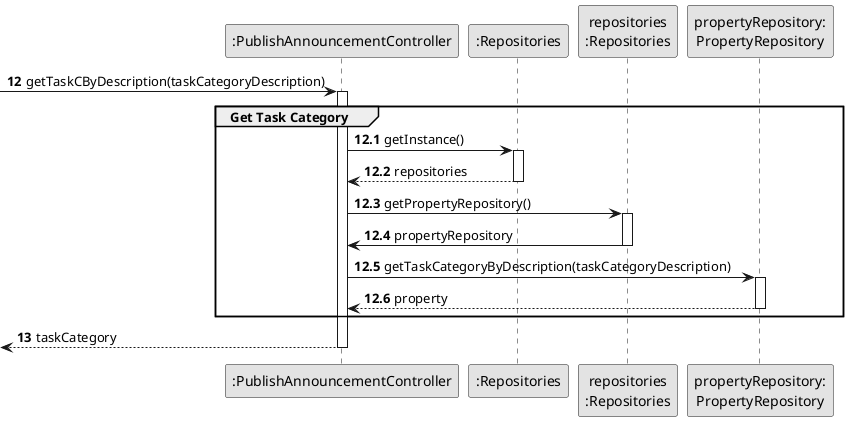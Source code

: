 @startuml
skinparam monochrome true
skinparam packageStyle rectangle
skinparam shadowing false

participant ":PublishAnnouncementController" as CTRL
participant ":Repositories" as RepositorySingleton
participant "repositories\n:Repositories" as PLAT
participant "propertyRepository:\nPropertyRepository" as TaskCategoryRepository

autonumber 12
-> CTRL : getTaskCByDescription(taskCategoryDescription)

autonumber 12.1

activate CTRL
    group Get Task Category
        CTRL -> RepositorySingleton : getInstance()
        activate RepositorySingleton

            RepositorySingleton --> CTRL: repositories
        deactivate RepositorySingleton

        CTRL -> PLAT : getPropertyRepository()
        activate PLAT

            PLAT -> CTRL : propertyRepository
        deactivate PLAT

        CTRL -> TaskCategoryRepository : getTaskCategoryByDescription(taskCategoryDescription)
        activate TaskCategoryRepository

            TaskCategoryRepository --> CTRL : property
        deactivate TaskCategoryRepository

    end group

    autonumber 13
    <-- CTRL : taskCategory

deactivate CTRL


@enduml